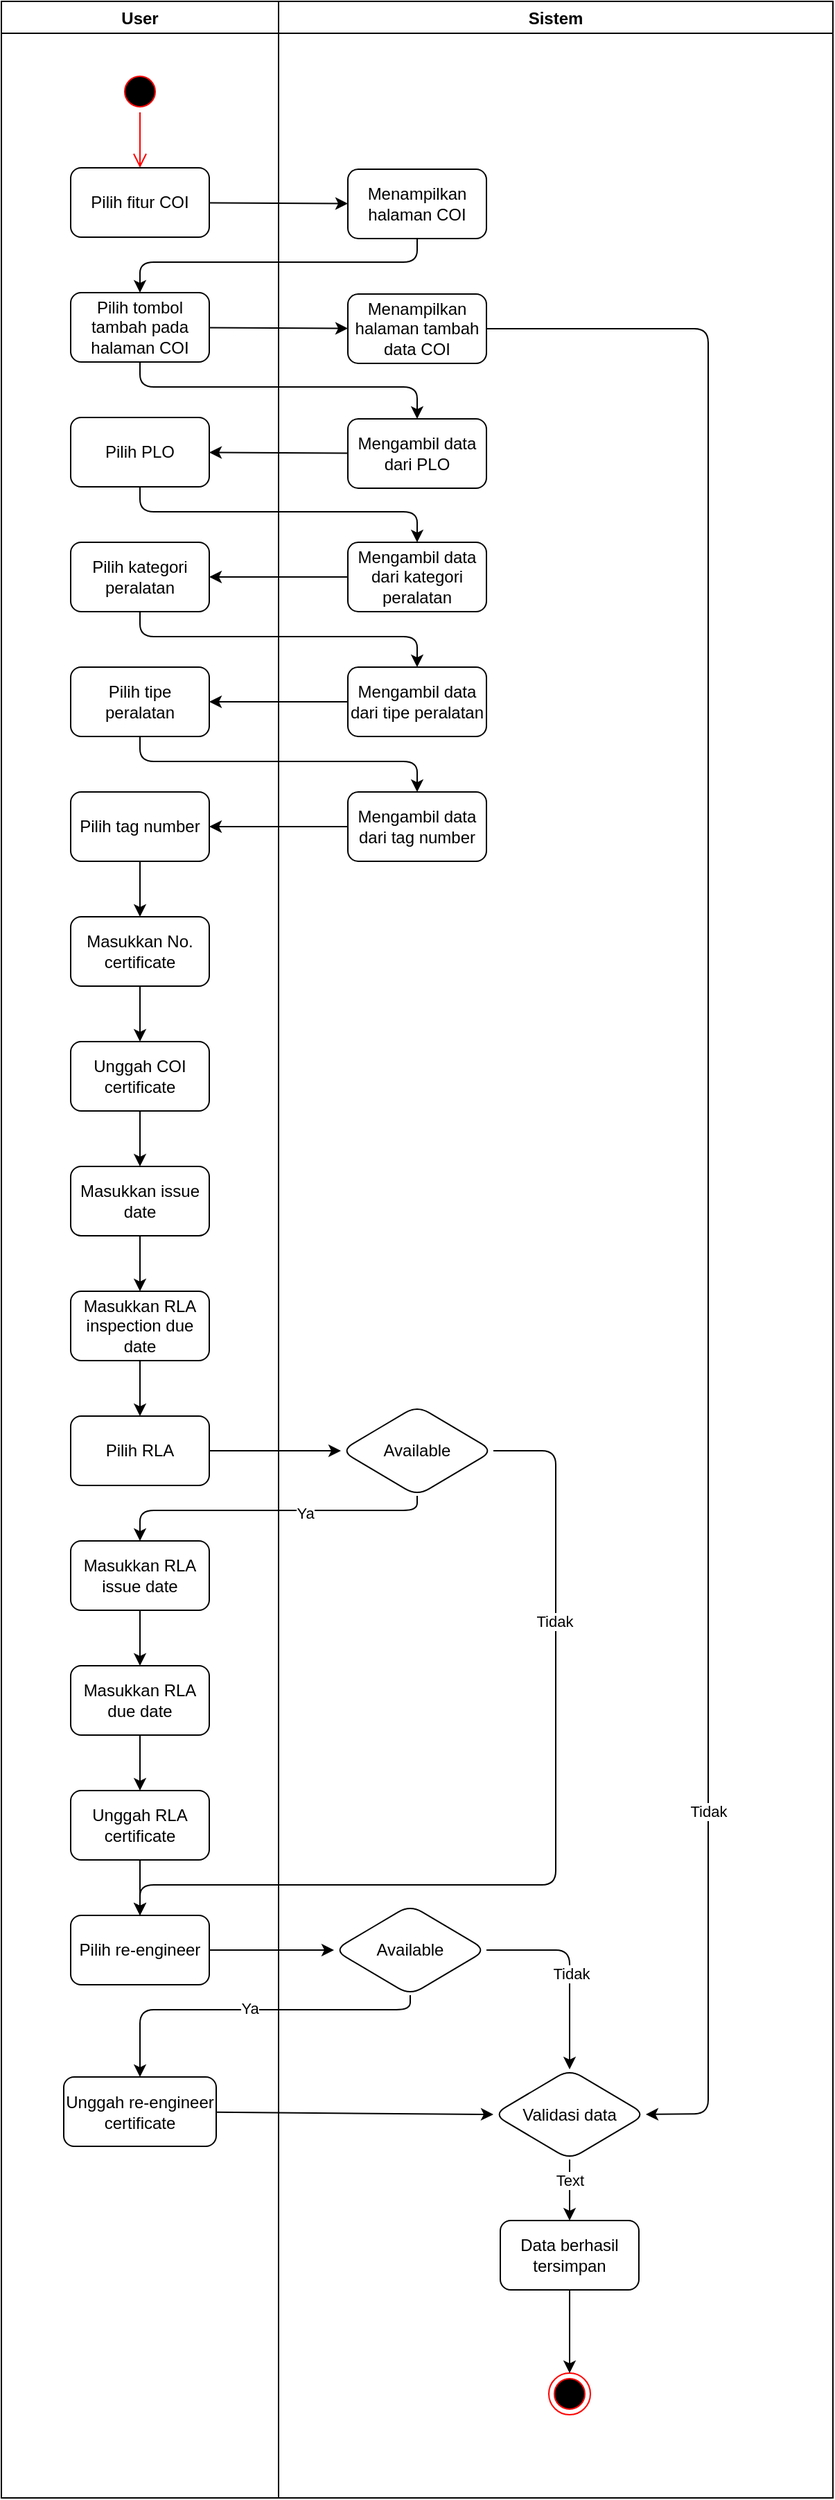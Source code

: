 <mxfile>
    <diagram id="i4YCAI5YpEaYloanN_XM" name="Page-1">
        <mxGraphModel dx="1261" dy="467" grid="1" gridSize="10" guides="1" tooltips="1" connect="1" arrows="1" fold="1" page="1" pageScale="1" pageWidth="850" pageHeight="1100" math="0" shadow="0">
            <root>
                <mxCell id="0"/>
                <mxCell id="1" parent="0"/>
                <mxCell id="2" value="User" style="swimlane;" parent="1" vertex="1">
                    <mxGeometry x="80" y="82" width="200" height="1800" as="geometry"/>
                </mxCell>
                <mxCell id="4" value="" style="ellipse;html=1;shape=startState;fillColor=#000000;strokeColor=#ff0000;" parent="2" vertex="1">
                    <mxGeometry x="85" y="50" width="30" height="30" as="geometry"/>
                </mxCell>
                <mxCell id="5" value="" style="edgeStyle=orthogonalEdgeStyle;html=1;verticalAlign=bottom;endArrow=open;endSize=8;strokeColor=#ff0000;entryX=0.5;entryY=0;entryDx=0;entryDy=0;" parent="2" source="4" target="6" edge="1">
                    <mxGeometry relative="1" as="geometry">
                        <mxPoint x="100" y="140" as="targetPoint"/>
                    </mxGeometry>
                </mxCell>
                <mxCell id="6" value="Pilih fitur COI" style="rounded=1;whiteSpace=wrap;html=1;" parent="2" vertex="1">
                    <mxGeometry x="50" y="120" width="100" height="50" as="geometry"/>
                </mxCell>
                <mxCell id="9" value="Pilih tombol tambah pada halaman COI" style="rounded=1;whiteSpace=wrap;html=1;" parent="2" vertex="1">
                    <mxGeometry x="50" y="210" width="100" height="50" as="geometry"/>
                </mxCell>
                <mxCell id="13" value="Pilih PLO" style="rounded=1;whiteSpace=wrap;html=1;" parent="2" vertex="1">
                    <mxGeometry x="50" y="300" width="100" height="50" as="geometry"/>
                </mxCell>
                <mxCell id="17" value="Pilih kategori peralatan" style="rounded=1;whiteSpace=wrap;html=1;" parent="2" vertex="1">
                    <mxGeometry x="50" y="390" width="100" height="50" as="geometry"/>
                </mxCell>
                <mxCell id="21" value="Pilih tipe peralatan" style="rounded=1;whiteSpace=wrap;html=1;" parent="2" vertex="1">
                    <mxGeometry x="50" y="480" width="100" height="50" as="geometry"/>
                </mxCell>
                <mxCell id="35" value="" style="edgeStyle=none;html=1;" parent="2" source="23" target="34" edge="1">
                    <mxGeometry relative="1" as="geometry"/>
                </mxCell>
                <mxCell id="23" value="Masukkan No. certificate" style="rounded=1;whiteSpace=wrap;html=1;" parent="2" vertex="1">
                    <mxGeometry x="50" y="660" width="100" height="50" as="geometry"/>
                </mxCell>
                <mxCell id="87" value="" style="edgeStyle=none;html=1;" parent="2" source="27" target="23" edge="1">
                    <mxGeometry relative="1" as="geometry"/>
                </mxCell>
                <mxCell id="27" value="Pilih tag number" style="rounded=1;whiteSpace=wrap;html=1;" parent="2" vertex="1">
                    <mxGeometry x="50" y="570" width="100" height="50" as="geometry"/>
                </mxCell>
                <mxCell id="37" value="" style="edgeStyle=none;html=1;" parent="2" source="34" target="36" edge="1">
                    <mxGeometry relative="1" as="geometry"/>
                </mxCell>
                <mxCell id="34" value="Unggah COI certificate" style="rounded=1;whiteSpace=wrap;html=1;" parent="2" vertex="1">
                    <mxGeometry x="50" y="750" width="100" height="50" as="geometry"/>
                </mxCell>
                <mxCell id="39" value="" style="edgeStyle=none;html=1;" parent="2" source="36" target="38" edge="1">
                    <mxGeometry relative="1" as="geometry"/>
                </mxCell>
                <mxCell id="36" value="Masukkan issue date" style="rounded=1;whiteSpace=wrap;html=1;" parent="2" vertex="1">
                    <mxGeometry x="50" y="840" width="100" height="50" as="geometry"/>
                </mxCell>
                <mxCell id="41" value="" style="edgeStyle=none;html=1;" parent="2" source="38" target="40" edge="1">
                    <mxGeometry relative="1" as="geometry"/>
                </mxCell>
                <mxCell id="38" value="Masukkan RLA inspection due date" style="rounded=1;whiteSpace=wrap;html=1;" parent="2" vertex="1">
                    <mxGeometry x="50" y="930" width="100" height="50" as="geometry"/>
                </mxCell>
                <mxCell id="40" value="Pilih RLA" style="rounded=1;whiteSpace=wrap;html=1;" parent="2" vertex="1">
                    <mxGeometry x="50" y="1020" width="100" height="50" as="geometry"/>
                </mxCell>
                <mxCell id="53" value="" style="edgeStyle=none;html=1;" parent="2" source="44" target="52" edge="1">
                    <mxGeometry relative="1" as="geometry"/>
                </mxCell>
                <mxCell id="44" value="Masukkan RLA issue date" style="rounded=1;whiteSpace=wrap;html=1;" parent="2" vertex="1">
                    <mxGeometry x="50" y="1110" width="100" height="50" as="geometry"/>
                </mxCell>
                <mxCell id="55" value="" style="edgeStyle=none;html=1;" parent="2" source="52" target="54" edge="1">
                    <mxGeometry relative="1" as="geometry"/>
                </mxCell>
                <mxCell id="52" value="Masukkan RLA due date" style="rounded=1;whiteSpace=wrap;html=1;" parent="2" vertex="1">
                    <mxGeometry x="50" y="1200" width="100" height="50" as="geometry"/>
                </mxCell>
                <mxCell id="57" value="" style="edgeStyle=none;html=1;" parent="2" source="54" target="56" edge="1">
                    <mxGeometry relative="1" as="geometry"/>
                </mxCell>
                <mxCell id="54" value="Unggah RLA certificate" style="rounded=1;whiteSpace=wrap;html=1;" parent="2" vertex="1">
                    <mxGeometry x="50" y="1290" width="100" height="50" as="geometry"/>
                </mxCell>
                <mxCell id="56" value="Pilih re-engineer" style="rounded=1;whiteSpace=wrap;html=1;" parent="2" vertex="1">
                    <mxGeometry x="50" y="1380" width="100" height="50" as="geometry"/>
                </mxCell>
                <mxCell id="62" value="Unggah re-engineer certificate" style="rounded=1;whiteSpace=wrap;html=1;" parent="2" vertex="1">
                    <mxGeometry x="45" y="1496.5" width="110" height="50" as="geometry"/>
                </mxCell>
                <mxCell id="3" value="Sistem" style="swimlane;" parent="1" vertex="1">
                    <mxGeometry x="280" y="82" width="400" height="1800" as="geometry"/>
                </mxCell>
                <mxCell id="7" value="Menampilkan halaman COI" style="rounded=1;whiteSpace=wrap;html=1;" parent="3" vertex="1">
                    <mxGeometry x="50" y="121" width="100" height="50" as="geometry"/>
                </mxCell>
                <mxCell id="11" value="Menampilkan halaman tambah data COI" style="rounded=1;whiteSpace=wrap;html=1;" parent="3" vertex="1">
                    <mxGeometry x="50" y="211" width="100" height="50" as="geometry"/>
                </mxCell>
                <mxCell id="15" value="Mengambil data dari PLO" style="rounded=1;whiteSpace=wrap;html=1;" parent="3" vertex="1">
                    <mxGeometry x="50" y="301" width="100" height="50" as="geometry"/>
                </mxCell>
                <mxCell id="19" value="Mengambil data dari kategori peralatan" style="rounded=1;whiteSpace=wrap;html=1;" parent="3" vertex="1">
                    <mxGeometry x="50" y="390" width="100" height="50" as="geometry"/>
                </mxCell>
                <mxCell id="25" value="Mengambil data dari tipe peralatan" style="rounded=1;whiteSpace=wrap;html=1;" parent="3" vertex="1">
                    <mxGeometry x="50" y="480" width="100" height="50" as="geometry"/>
                </mxCell>
                <mxCell id="29" value="Mengambil data dari tag number" style="rounded=1;whiteSpace=wrap;html=1;" parent="3" vertex="1">
                    <mxGeometry x="50" y="570" width="100" height="50" as="geometry"/>
                </mxCell>
                <mxCell id="49" style="edgeStyle=none;html=1;entryX=1;entryY=0.5;entryDx=0;entryDy=0;exitX=1;exitY=0.5;exitDx=0;exitDy=0;" parent="3" source="11" target="48" edge="1">
                    <mxGeometry relative="1" as="geometry">
                        <mxPoint x="250" y="800" as="sourcePoint"/>
                        <Array as="points">
                            <mxPoint x="310" y="236"/>
                            <mxPoint x="310" y="1523"/>
                        </Array>
                    </mxGeometry>
                </mxCell>
                <mxCell id="92" value="Tidak" style="edgeLabel;html=1;align=center;verticalAlign=middle;resizable=0;points=[];" vertex="1" connectable="0" parent="49">
                    <mxGeometry x="0.647" relative="1" as="geometry">
                        <mxPoint as="offset"/>
                    </mxGeometry>
                </mxCell>
                <mxCell id="42" value="Available" style="rhombus;whiteSpace=wrap;html=1;rounded=1;" parent="3" vertex="1">
                    <mxGeometry x="45" y="1012.5" width="110" height="65" as="geometry"/>
                </mxCell>
                <mxCell id="73" value="" style="edgeStyle=none;html=1;" parent="3" source="48" target="69" edge="1">
                    <mxGeometry relative="1" as="geometry"/>
                </mxCell>
                <mxCell id="95" value="Text" style="edgeLabel;html=1;align=center;verticalAlign=middle;resizable=0;points=[];" vertex="1" connectable="0" parent="73">
                    <mxGeometry x="-0.275" relative="1" as="geometry">
                        <mxPoint y="-1" as="offset"/>
                    </mxGeometry>
                </mxCell>
                <mxCell id="48" value="Validasi data" style="rhombus;whiteSpace=wrap;html=1;rounded=1;" parent="3" vertex="1">
                    <mxGeometry x="155" y="1491" width="110" height="65" as="geometry"/>
                </mxCell>
                <mxCell id="61" style="edgeStyle=none;html=1;entryX=0.5;entryY=0;entryDx=0;entryDy=0;exitX=1;exitY=0.5;exitDx=0;exitDy=0;" parent="3" source="60" target="48" edge="1">
                    <mxGeometry relative="1" as="geometry">
                        <Array as="points">
                            <mxPoint x="210" y="1405"/>
                        </Array>
                    </mxGeometry>
                </mxCell>
                <mxCell id="93" value="Tidak" style="edgeLabel;html=1;align=center;verticalAlign=middle;resizable=0;points=[];" vertex="1" connectable="0" parent="61">
                    <mxGeometry x="0.054" y="1" relative="1" as="geometry">
                        <mxPoint as="offset"/>
                    </mxGeometry>
                </mxCell>
                <mxCell id="60" value="Available" style="rhombus;whiteSpace=wrap;html=1;rounded=1;" parent="3" vertex="1">
                    <mxGeometry x="40" y="1372.5" width="110" height="65" as="geometry"/>
                </mxCell>
                <mxCell id="67" value="" style="ellipse;html=1;shape=endState;fillColor=#000000;strokeColor=#ff0000;" parent="3" vertex="1">
                    <mxGeometry x="195" y="1710" width="30" height="30" as="geometry"/>
                </mxCell>
                <mxCell id="76" value="" style="edgeStyle=none;html=1;" parent="3" source="69" target="67" edge="1">
                    <mxGeometry relative="1" as="geometry"/>
                </mxCell>
                <mxCell id="69" value="Data berhasil tersimpan" style="rounded=1;whiteSpace=wrap;html=1;" parent="3" vertex="1">
                    <mxGeometry x="160" y="1600" width="100" height="50" as="geometry"/>
                </mxCell>
                <mxCell id="8" value="" style="edgeStyle=none;html=1;" parent="1" source="6" target="7" edge="1">
                    <mxGeometry relative="1" as="geometry"/>
                </mxCell>
                <mxCell id="10" value="" style="edgeStyle=none;html=1;entryX=0.5;entryY=0;entryDx=0;entryDy=0;exitX=0.5;exitY=1;exitDx=0;exitDy=0;" parent="1" source="7" target="9" edge="1">
                    <mxGeometry relative="1" as="geometry">
                        <Array as="points">
                            <mxPoint x="380" y="270"/>
                            <mxPoint x="180" y="270"/>
                        </Array>
                    </mxGeometry>
                </mxCell>
                <mxCell id="12" value="" style="edgeStyle=none;html=1;" parent="1" source="9" target="11" edge="1">
                    <mxGeometry relative="1" as="geometry"/>
                </mxCell>
                <mxCell id="43" value="" style="edgeStyle=none;html=1;" parent="1" source="40" target="42" edge="1">
                    <mxGeometry relative="1" as="geometry"/>
                </mxCell>
                <mxCell id="45" style="edgeStyle=none;html=1;entryX=0.5;entryY=0;entryDx=0;entryDy=0;" parent="1" source="42" target="44" edge="1">
                    <mxGeometry relative="1" as="geometry">
                        <Array as="points">
                            <mxPoint x="380" y="1170"/>
                            <mxPoint x="180" y="1170"/>
                        </Array>
                    </mxGeometry>
                </mxCell>
                <mxCell id="90" value="Ya" style="edgeLabel;html=1;align=center;verticalAlign=middle;resizable=0;points=[];" vertex="1" connectable="0" parent="45">
                    <mxGeometry x="-0.21" y="2" relative="1" as="geometry">
                        <mxPoint as="offset"/>
                    </mxGeometry>
                </mxCell>
                <mxCell id="59" value="" style="edgeStyle=none;html=1;entryX=0;entryY=0.5;entryDx=0;entryDy=0;" parent="1" source="56" target="60" edge="1">
                    <mxGeometry relative="1" as="geometry">
                        <mxPoint x="320.0" y="1525" as="targetPoint"/>
                    </mxGeometry>
                </mxCell>
                <mxCell id="63" style="edgeStyle=none;html=1;entryX=0.5;entryY=0;entryDx=0;entryDy=0;exitX=0.5;exitY=1;exitDx=0;exitDy=0;" parent="1" source="60" target="62" edge="1">
                    <mxGeometry relative="1" as="geometry">
                        <Array as="points">
                            <mxPoint x="375" y="1530"/>
                            <mxPoint x="180" y="1530"/>
                        </Array>
                    </mxGeometry>
                </mxCell>
                <mxCell id="94" value="Ya" style="edgeLabel;html=1;align=center;verticalAlign=middle;resizable=0;points=[];" vertex="1" connectable="0" parent="63">
                    <mxGeometry x="-0.004" y="-1" relative="1" as="geometry">
                        <mxPoint as="offset"/>
                    </mxGeometry>
                </mxCell>
                <mxCell id="66" style="edgeStyle=none;html=1;entryX=0;entryY=0.5;entryDx=0;entryDy=0;" parent="1" source="62" target="48" edge="1">
                    <mxGeometry relative="1" as="geometry"/>
                </mxCell>
                <mxCell id="78" value="" style="edgeStyle=none;html=1;" parent="1" source="15" target="13" edge="1">
                    <mxGeometry relative="1" as="geometry"/>
                </mxCell>
                <mxCell id="80" value="" style="edgeStyle=none;html=1;" parent="1" source="19" target="17" edge="1">
                    <mxGeometry relative="1" as="geometry"/>
                </mxCell>
                <mxCell id="81" style="edgeStyle=none;html=1;entryX=0.5;entryY=0;entryDx=0;entryDy=0;" parent="1" source="9" target="15" edge="1">
                    <mxGeometry relative="1" as="geometry">
                        <Array as="points">
                            <mxPoint x="180" y="360"/>
                            <mxPoint x="380" y="360"/>
                        </Array>
                    </mxGeometry>
                </mxCell>
                <mxCell id="82" style="edgeStyle=none;html=1;entryX=0.5;entryY=0;entryDx=0;entryDy=0;exitX=0.5;exitY=1;exitDx=0;exitDy=0;" parent="1" source="13" target="19" edge="1">
                    <mxGeometry relative="1" as="geometry">
                        <Array as="points">
                            <mxPoint x="180" y="450"/>
                            <mxPoint x="380" y="450"/>
                        </Array>
                    </mxGeometry>
                </mxCell>
                <mxCell id="83" style="edgeStyle=none;html=1;entryX=0.5;entryY=0;entryDx=0;entryDy=0;" parent="1" source="17" target="25" edge="1">
                    <mxGeometry relative="1" as="geometry">
                        <Array as="points">
                            <mxPoint x="180" y="540"/>
                            <mxPoint x="380" y="540"/>
                        </Array>
                    </mxGeometry>
                </mxCell>
                <mxCell id="84" value="" style="edgeStyle=none;html=1;" parent="1" source="25" target="21" edge="1">
                    <mxGeometry relative="1" as="geometry"/>
                </mxCell>
                <mxCell id="85" value="" style="edgeStyle=none;html=1;entryX=0.5;entryY=0;entryDx=0;entryDy=0;" parent="1" source="21" target="29" edge="1">
                    <mxGeometry relative="1" as="geometry">
                        <Array as="points">
                            <mxPoint x="180" y="630"/>
                            <mxPoint x="380" y="630"/>
                        </Array>
                    </mxGeometry>
                </mxCell>
                <mxCell id="86" value="" style="edgeStyle=none;html=1;" parent="1" source="29" target="27" edge="1">
                    <mxGeometry relative="1" as="geometry"/>
                </mxCell>
                <mxCell id="88" style="edgeStyle=none;html=1;exitX=1;exitY=0.5;exitDx=0;exitDy=0;entryX=0.5;entryY=0;entryDx=0;entryDy=0;" parent="1" source="42" target="56" edge="1">
                    <mxGeometry relative="1" as="geometry">
                        <mxPoint x="410" y="1380" as="targetPoint"/>
                        <Array as="points">
                            <mxPoint x="480" y="1127"/>
                            <mxPoint x="480" y="1440"/>
                            <mxPoint x="180" y="1440"/>
                        </Array>
                    </mxGeometry>
                </mxCell>
                <mxCell id="91" value="Tidak" style="edgeLabel;html=1;align=center;verticalAlign=middle;resizable=0;points=[];" vertex="1" connectable="0" parent="88">
                    <mxGeometry x="-0.506" y="-1" relative="1" as="geometry">
                        <mxPoint as="offset"/>
                    </mxGeometry>
                </mxCell>
            </root>
        </mxGraphModel>
    </diagram>
</mxfile>